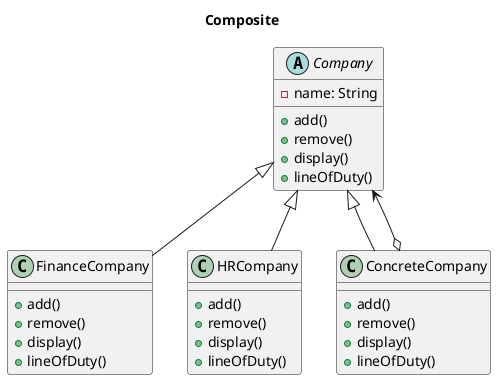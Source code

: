 @startuml

title Composite

abstract class Company{
    -name: String
    +add()
    +remove()
    +display()
    +lineOfDuty()
}
class FinanceCompany{
    +add()
    +remove()
    +display()
    +lineOfDuty()
}
class HRCompany{
    +add()
    +remove()
    +display()
    +lineOfDuty()
}
class ConcreteCompany{
    +add()
    +remove()
    +display()
    +lineOfDuty()
}

Company <|-- FinanceCompany
Company <|-- HRCompany
Company <|-- ConcreteCompany

Company <--o ConcreteCompany
@enduml